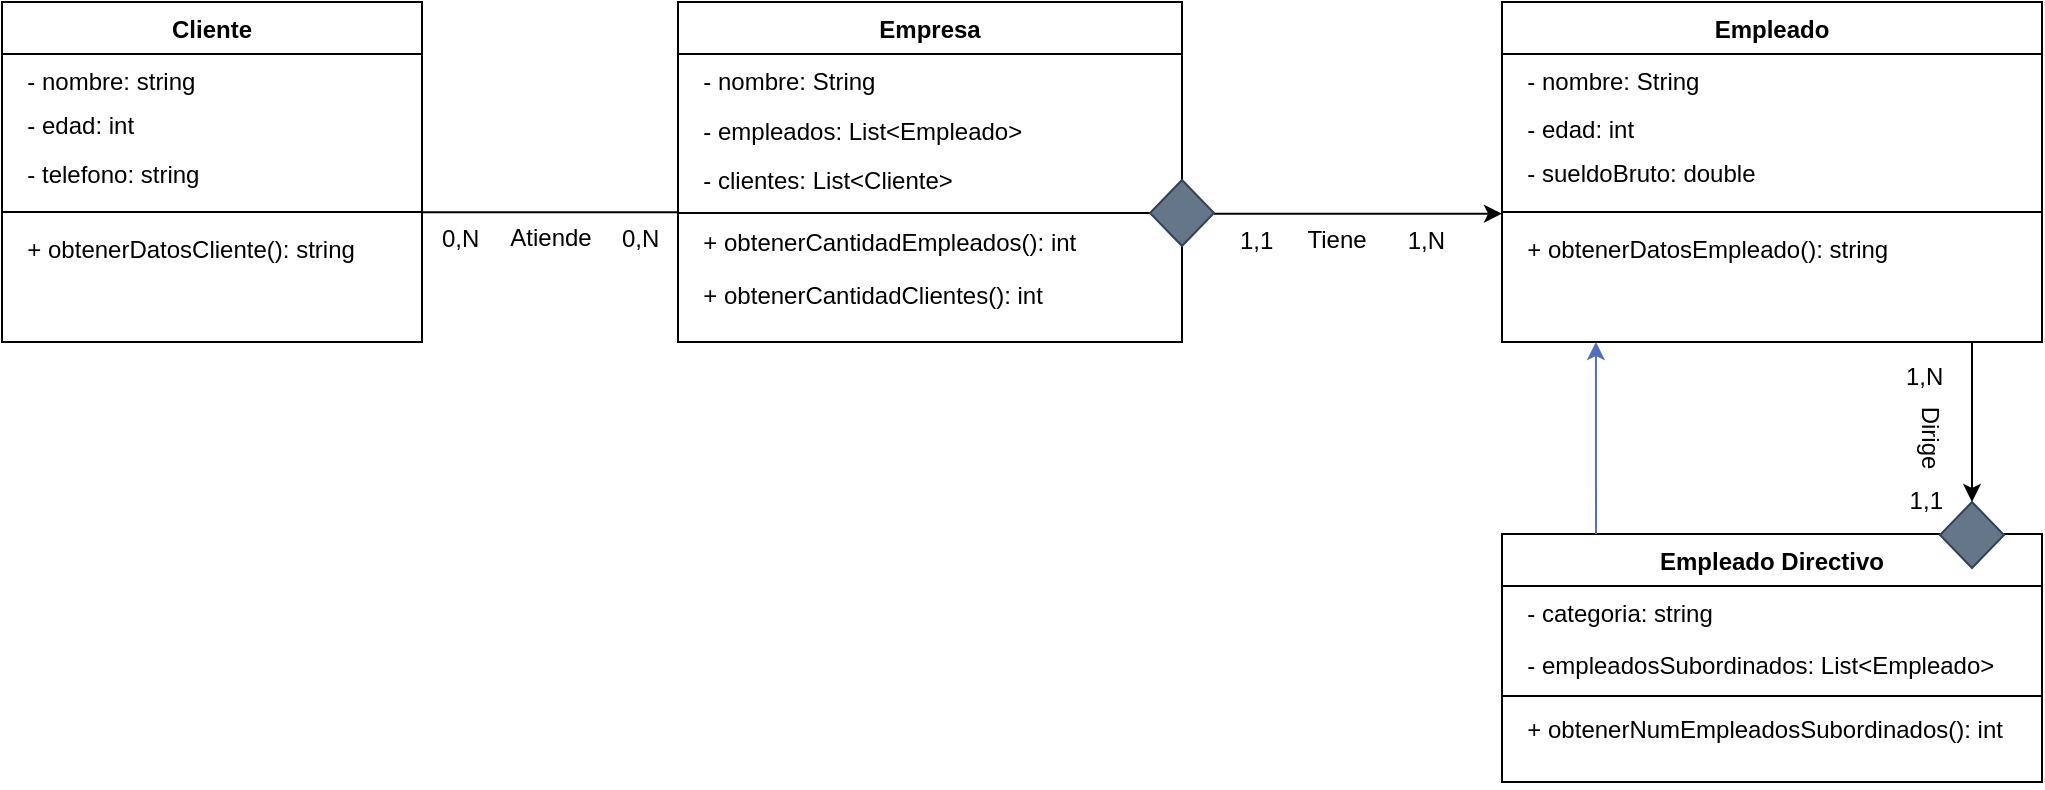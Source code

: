 <mxfile version="24.0.7" type="device">
  <diagram id="C5RBs43oDa-KdzZeNtuy" name="Page-1">
    <mxGraphModel dx="1434" dy="764" grid="1" gridSize="10" guides="1" tooltips="1" connect="1" arrows="1" fold="1" page="1" pageScale="1" pageWidth="827" pageHeight="1169" math="0" shadow="0">
      <root>
        <mxCell id="WIyWlLk6GJQsqaUBKTNV-0" />
        <mxCell id="WIyWlLk6GJQsqaUBKTNV-1" parent="WIyWlLk6GJQsqaUBKTNV-0" />
        <mxCell id="zkfFHV4jXpPFQw0GAbJ--0" value="Cliente" style="swimlane;fontStyle=1;align=center;verticalAlign=top;childLayout=stackLayout;horizontal=1;startSize=26;horizontalStack=0;resizeParent=1;resizeLast=0;collapsible=1;marginBottom=0;rounded=0;shadow=0;strokeWidth=1;" parent="WIyWlLk6GJQsqaUBKTNV-1" vertex="1">
          <mxGeometry x="30" y="150" width="210" height="170" as="geometry">
            <mxRectangle x="220" y="120" width="160" height="26" as="alternateBounds" />
          </mxGeometry>
        </mxCell>
        <mxCell id="5ql5l107fTnoi8Qz-bps-60" value="" style="group" vertex="1" connectable="0" parent="zkfFHV4jXpPFQw0GAbJ--0">
          <mxGeometry y="26" width="210" height="74" as="geometry" />
        </mxCell>
        <mxCell id="zkfFHV4jXpPFQw0GAbJ--1" value="  - nombre: string" style="text;align=left;verticalAlign=top;spacingLeft=4;spacingRight=4;overflow=hidden;rotatable=0;points=[[0,0.5],[1,0.5]];portConstraint=eastwest;" parent="5ql5l107fTnoi8Qz-bps-60" vertex="1">
          <mxGeometry width="210" height="22.07" as="geometry" />
        </mxCell>
        <mxCell id="rkPFh75GbS9HX2MlKbnH-0" value="  - edad: int" style="text;align=left;verticalAlign=top;spacingLeft=4;spacingRight=4;overflow=hidden;rotatable=0;points=[[0,0.5],[1,0.5]];portConstraint=eastwest;" parent="5ql5l107fTnoi8Qz-bps-60" vertex="1">
          <mxGeometry y="22.07" width="210" height="25.965" as="geometry" />
        </mxCell>
        <mxCell id="zkfFHV4jXpPFQw0GAbJ--2" value="  - telefono: string" style="text;align=left;verticalAlign=top;spacingLeft=4;spacingRight=4;overflow=hidden;rotatable=0;points=[[0,0.5],[1,0.5]];portConstraint=eastwest;rounded=0;shadow=0;html=0;" parent="5ql5l107fTnoi8Qz-bps-60" vertex="1">
          <mxGeometry y="46.25" width="210" height="27.75" as="geometry" />
        </mxCell>
        <mxCell id="kReAacIHoSH5smEjMrif-6" value="" style="line;html=1;strokeWidth=1;align=left;verticalAlign=middle;spacingTop=-1;spacingLeft=3;spacingRight=3;rotatable=0;labelPosition=right;points=[];portConstraint=eastwest;" parent="zkfFHV4jXpPFQw0GAbJ--0" vertex="1">
          <mxGeometry y="100" width="210" height="10" as="geometry" />
        </mxCell>
        <mxCell id="5ql5l107fTnoi8Qz-bps-1" value="  + obtenerDatosCliente(): string" style="text;align=left;verticalAlign=top;spacingLeft=4;spacingRight=4;overflow=hidden;rotatable=0;points=[[0,0.5],[1,0.5]];portConstraint=eastwest;rounded=0;shadow=0;html=0;" vertex="1" parent="zkfFHV4jXpPFQw0GAbJ--0">
          <mxGeometry y="110" width="210" height="60" as="geometry" />
        </mxCell>
        <mxCell id="zkfFHV4jXpPFQw0GAbJ--13" value="Empleado" style="swimlane;fontStyle=1;align=center;verticalAlign=top;childLayout=stackLayout;horizontal=1;startSize=26;horizontalStack=0;resizeParent=1;resizeLast=0;collapsible=1;marginBottom=0;rounded=0;shadow=0;strokeWidth=1;" parent="WIyWlLk6GJQsqaUBKTNV-1" vertex="1">
          <mxGeometry x="780" y="150" width="270" height="170" as="geometry">
            <mxRectangle x="340" y="380" width="170" height="26" as="alternateBounds" />
          </mxGeometry>
        </mxCell>
        <mxCell id="5ql5l107fTnoi8Qz-bps-64" value="" style="group" vertex="1" connectable="0" parent="zkfFHV4jXpPFQw0GAbJ--13">
          <mxGeometry y="26" width="270" height="74" as="geometry" />
        </mxCell>
        <mxCell id="rkPFh75GbS9HX2MlKbnH-30" value="  - nombre: String" style="text;align=left;verticalAlign=top;spacingLeft=4;spacingRight=4;overflow=hidden;rotatable=0;points=[[0,0.5],[1,0.5]];portConstraint=eastwest;rounded=0;shadow=0;html=0;" parent="5ql5l107fTnoi8Qz-bps-64" vertex="1">
          <mxGeometry width="270" height="24.192" as="geometry" />
        </mxCell>
        <mxCell id="kReAacIHoSH5smEjMrif-8" value="  - edad: int&#xa;" style="text;align=left;verticalAlign=top;spacingLeft=4;spacingRight=4;overflow=hidden;rotatable=0;points=[[0,0.5],[1,0.5]];portConstraint=eastwest;rounded=0;shadow=0;html=0;" parent="5ql5l107fTnoi8Qz-bps-64" vertex="1">
          <mxGeometry y="24.19" width="270" height="25.81" as="geometry" />
        </mxCell>
        <mxCell id="rkPFh75GbS9HX2MlKbnH-31" value="  - sueldoBruto: double&#xa;" style="text;align=left;verticalAlign=top;spacingLeft=4;spacingRight=4;overflow=hidden;rotatable=0;points=[[0,0.5],[1,0.5]];portConstraint=eastwest;rounded=0;shadow=0;html=0;" parent="5ql5l107fTnoi8Qz-bps-64" vertex="1">
          <mxGeometry y="46.004" width="270" height="21.346" as="geometry" />
        </mxCell>
        <mxCell id="kReAacIHoSH5smEjMrif-5" value="" style="line;html=1;strokeWidth=1;align=left;verticalAlign=middle;spacingTop=-1;spacingLeft=3;spacingRight=3;rotatable=0;labelPosition=right;points=[];portConstraint=eastwest;" parent="zkfFHV4jXpPFQw0GAbJ--13" vertex="1">
          <mxGeometry y="100" width="270" height="10" as="geometry" />
        </mxCell>
        <mxCell id="5ql5l107fTnoi8Qz-bps-58" value="  + obtenerDatosEmpleado(): string" style="text;align=left;verticalAlign=top;spacingLeft=4;spacingRight=4;overflow=hidden;rotatable=0;points=[[0,0.5],[1,0.5]];portConstraint=eastwest;rounded=0;shadow=0;html=0;" vertex="1" parent="zkfFHV4jXpPFQw0GAbJ--13">
          <mxGeometry y="110" width="270" height="40" as="geometry" />
        </mxCell>
        <mxCell id="zkfFHV4jXpPFQw0GAbJ--17" value="Empresa" style="swimlane;fontStyle=1;align=center;verticalAlign=top;childLayout=stackLayout;horizontal=1;startSize=26;horizontalStack=0;resizeParent=1;resizeLast=0;collapsible=1;marginBottom=0;rounded=0;shadow=0;strokeWidth=1;" parent="WIyWlLk6GJQsqaUBKTNV-1" vertex="1">
          <mxGeometry x="368" y="150" width="252" height="170" as="geometry">
            <mxRectangle x="550" y="140" width="160" height="26" as="alternateBounds" />
          </mxGeometry>
        </mxCell>
        <mxCell id="5ql5l107fTnoi8Qz-bps-61" value="" style="group" vertex="1" connectable="0" parent="zkfFHV4jXpPFQw0GAbJ--17">
          <mxGeometry y="26" width="252" height="74" as="geometry" />
        </mxCell>
        <mxCell id="rkPFh75GbS9HX2MlKbnH-1" value="  - nombre: String" style="text;align=left;verticalAlign=top;spacingLeft=4;spacingRight=4;overflow=hidden;rotatable=0;points=[[0,0.5],[1,0.5]];portConstraint=eastwest;" parent="5ql5l107fTnoi8Qz-bps-61" vertex="1">
          <mxGeometry width="252" height="24.192" as="geometry" />
        </mxCell>
        <mxCell id="rkPFh75GbS9HX2MlKbnH-4" value="  - empleados: List&lt;Empleado&gt;" style="text;align=left;verticalAlign=top;spacingLeft=4;spacingRight=4;overflow=hidden;rotatable=0;points=[[0,0.5],[1,0.5]];portConstraint=eastwest;rounded=1;" parent="5ql5l107fTnoi8Qz-bps-61" vertex="1">
          <mxGeometry y="25.191" width="252" height="28.666" as="geometry" />
        </mxCell>
        <mxCell id="5ql5l107fTnoi8Qz-bps-0" value="  - clientes: List&lt;Cliente&gt;" style="text;align=left;verticalAlign=top;spacingLeft=4;spacingRight=4;overflow=hidden;rotatable=0;points=[[0,0.5],[1,0.5]];portConstraint=eastwest;rounded=1;" vertex="1" parent="5ql5l107fTnoi8Qz-bps-61">
          <mxGeometry y="49.571" width="252" height="21.346" as="geometry" />
        </mxCell>
        <mxCell id="5ql5l107fTnoi8Qz-bps-63" value="" style="group" vertex="1" connectable="0" parent="zkfFHV4jXpPFQw0GAbJ--17">
          <mxGeometry y="100" width="252" height="60" as="geometry" />
        </mxCell>
        <mxCell id="5ql5l107fTnoi8Qz-bps-62" value="" style="group" vertex="1" connectable="0" parent="5ql5l107fTnoi8Qz-bps-63">
          <mxGeometry width="252" height="33.113" as="geometry" />
        </mxCell>
        <mxCell id="rkPFh75GbS9HX2MlKbnH-26" value="  + obtenerCantidadEmpleados(): int&#xa;" style="text;align=left;verticalAlign=top;spacingLeft=4;spacingRight=4;overflow=hidden;rotatable=0;points=[[0,0.5],[1,0.5]];portConstraint=eastwest;" parent="5ql5l107fTnoi8Qz-bps-62" vertex="1">
          <mxGeometry y="6.623" width="252" height="19.868" as="geometry" />
        </mxCell>
        <mxCell id="rkPFh75GbS9HX2MlKbnH-25" value="" style="line;html=1;strokeWidth=1;align=left;verticalAlign=middle;spacingTop=-1;spacingLeft=3;spacingRight=3;rotatable=0;labelPosition=right;points=[];portConstraint=eastwest;" parent="5ql5l107fTnoi8Qz-bps-62" vertex="1">
          <mxGeometry width="252" height="11.038" as="geometry" />
        </mxCell>
        <mxCell id="rkPFh75GbS9HX2MlKbnH-28" value="  + obtenerCantidadClientes(): int" style="text;align=left;verticalAlign=top;spacingLeft=4;spacingRight=4;overflow=hidden;rotatable=0;points=[[0,0.5],[1,0.5]];portConstraint=eastwest;rounded=0;shadow=0;html=0;" parent="5ql5l107fTnoi8Qz-bps-63" vertex="1">
          <mxGeometry y="33.113" width="252" height="26.887" as="geometry" />
        </mxCell>
        <mxCell id="rkPFh75GbS9HX2MlKbnH-32" value="1,1" style="resizable=0;align=left;verticalAlign=bottom;labelBackgroundColor=none;fontSize=12;" parent="WIyWlLk6GJQsqaUBKTNV-1" connectable="0" vertex="1">
          <mxGeometry x="647" y="277.999" as="geometry" />
        </mxCell>
        <mxCell id="rkPFh75GbS9HX2MlKbnH-33" value="1,N" style="resizable=0;align=right;verticalAlign=bottom;labelBackgroundColor=none;fontSize=12;" parent="WIyWlLk6GJQsqaUBKTNV-1" connectable="0" vertex="1">
          <mxGeometry x="752.996" y="277.999" as="geometry" />
        </mxCell>
        <mxCell id="rkPFh75GbS9HX2MlKbnH-34" value="Tiene" style="text;html=1;resizable=0;points=[];;align=center;verticalAlign=middle;labelBackgroundColor=none;rounded=0;shadow=0;strokeWidth=1;fontSize=12;" parent="WIyWlLk6GJQsqaUBKTNV-1" vertex="1" connectable="0">
          <mxGeometry x="697.002" y="268.999" as="geometry">
            <mxPoint as="offset" />
          </mxGeometry>
        </mxCell>
        <mxCell id="5ql5l107fTnoi8Qz-bps-8" value="" style="endArrow=none;endSize=6;endFill=0;shadow=0;strokeWidth=1;rounded=0;curved=0;edgeStyle=elbowEdgeStyle;elbow=vertical;strokeColor=default;entryX=1;entryY=0.5;entryDx=0;entryDy=0;startArrow=classic;startFill=1;" edge="1" parent="WIyWlLk6GJQsqaUBKTNV-1" target="5ql5l107fTnoi8Qz-bps-7">
          <mxGeometry width="160" relative="1" as="geometry">
            <mxPoint x="780" y="255.83" as="sourcePoint" />
            <mxPoint x="650" y="255.83" as="targetPoint" />
            <Array as="points">
              <mxPoint x="700" y="255.83" />
            </Array>
          </mxGeometry>
        </mxCell>
        <mxCell id="5ql5l107fTnoi8Qz-bps-7" value="" style="rhombus;whiteSpace=wrap;html=1;fillColor=#647687;fontColor=#ffffff;strokeColor=#314354;" vertex="1" parent="WIyWlLk6GJQsqaUBKTNV-1">
          <mxGeometry x="604" y="239" width="32" height="33" as="geometry" />
        </mxCell>
        <mxCell id="5ql5l107fTnoi8Qz-bps-14" value="Empleado Directivo" style="swimlane;fontStyle=1;align=center;verticalAlign=top;childLayout=stackLayout;horizontal=1;startSize=26;horizontalStack=0;resizeParent=1;resizeLast=0;collapsible=1;marginBottom=0;rounded=0;shadow=0;strokeWidth=1;" vertex="1" parent="WIyWlLk6GJQsqaUBKTNV-1">
          <mxGeometry x="780" y="416" width="270" height="124" as="geometry">
            <mxRectangle x="130" y="380" width="160" height="26" as="alternateBounds" />
          </mxGeometry>
        </mxCell>
        <mxCell id="5ql5l107fTnoi8Qz-bps-15" value="  - categoria: string" style="text;align=left;verticalAlign=top;spacingLeft=4;spacingRight=4;overflow=hidden;rotatable=0;points=[[0,0.5],[1,0.5]];portConstraint=eastwest;" vertex="1" parent="5ql5l107fTnoi8Qz-bps-14">
          <mxGeometry y="26" width="270" height="26" as="geometry" />
        </mxCell>
        <mxCell id="5ql5l107fTnoi8Qz-bps-16" value="  - empleadosSubordinados: List&lt;Empleado&gt;" style="text;align=left;verticalAlign=top;spacingLeft=4;spacingRight=4;overflow=hidden;rotatable=0;points=[[0,0.5],[1,0.5]];portConstraint=eastwest;rounded=0;shadow=0;html=0;" vertex="1" parent="5ql5l107fTnoi8Qz-bps-14">
          <mxGeometry y="52" width="270" height="26" as="geometry" />
        </mxCell>
        <mxCell id="5ql5l107fTnoi8Qz-bps-18" value="" style="line;html=1;strokeWidth=1;align=left;verticalAlign=middle;spacingTop=-1;spacingLeft=3;spacingRight=3;rotatable=0;labelPosition=right;points=[];portConstraint=eastwest;" vertex="1" parent="5ql5l107fTnoi8Qz-bps-14">
          <mxGeometry y="78" width="270" height="6" as="geometry" />
        </mxCell>
        <mxCell id="5ql5l107fTnoi8Qz-bps-56" value="  + obtenerNumEmpleadosSubordinados(): int&#xa;" style="text;align=left;verticalAlign=top;spacingLeft=4;spacingRight=4;overflow=hidden;rotatable=0;points=[[0,0.5],[1,0.5]];portConstraint=eastwest;" vertex="1" parent="5ql5l107fTnoi8Qz-bps-14">
          <mxGeometry y="84" width="270" height="40" as="geometry" />
        </mxCell>
        <mxCell id="5ql5l107fTnoi8Qz-bps-23" value="" style="endArrow=classic;html=1;rounded=0;exitX=0.25;exitY=0;exitDx=0;exitDy=0;entryX=0.148;entryY=1;entryDx=0;entryDy=0;entryPerimeter=0;fillColor=#dae8fc;strokeColor=#526FBF;" edge="1" parent="WIyWlLk6GJQsqaUBKTNV-1">
          <mxGeometry width="50" height="50" relative="1" as="geometry">
            <mxPoint x="827" y="416" as="sourcePoint" />
            <mxPoint x="826.96" y="320" as="targetPoint" />
          </mxGeometry>
        </mxCell>
        <mxCell id="5ql5l107fTnoi8Qz-bps-24" value="" style="rhombus;whiteSpace=wrap;html=1;fillColor=#647687;fontColor=#ffffff;strokeColor=#314354;" vertex="1" parent="WIyWlLk6GJQsqaUBKTNV-1">
          <mxGeometry x="999" y="400" width="32" height="33" as="geometry" />
        </mxCell>
        <mxCell id="5ql5l107fTnoi8Qz-bps-31" style="rounded=0;orthogonalLoop=1;jettySize=auto;html=1;entryX=0.5;entryY=0;entryDx=0;entryDy=0;" edge="1" parent="WIyWlLk6GJQsqaUBKTNV-1" target="5ql5l107fTnoi8Qz-bps-24">
          <mxGeometry relative="1" as="geometry">
            <mxPoint x="1015" y="320" as="sourcePoint" />
          </mxGeometry>
        </mxCell>
        <mxCell id="5ql5l107fTnoi8Qz-bps-44" value="1,1" style="resizable=0;align=right;verticalAlign=bottom;labelBackgroundColor=none;fontSize=12;" connectable="0" vertex="1" parent="WIyWlLk6GJQsqaUBKTNV-1">
          <mxGeometry x="1001.996" y="407.999" as="geometry" />
        </mxCell>
        <mxCell id="5ql5l107fTnoi8Qz-bps-49" value="1,N" style="resizable=0;align=left;verticalAlign=bottom;labelBackgroundColor=none;fontSize=12;" connectable="0" vertex="1" parent="WIyWlLk6GJQsqaUBKTNV-1">
          <mxGeometry x="980" y="345.999" as="geometry" />
        </mxCell>
        <mxCell id="5ql5l107fTnoi8Qz-bps-50" value="0,N" style="resizable=0;align=left;verticalAlign=bottom;labelBackgroundColor=none;fontSize=12;" connectable="0" vertex="1" parent="WIyWlLk6GJQsqaUBKTNV-1">
          <mxGeometry x="338" y="277" as="geometry" />
        </mxCell>
        <mxCell id="5ql5l107fTnoi8Qz-bps-53" style="rounded=0;orthogonalLoop=1;jettySize=auto;html=1;strokeColor=default;endArrow=none;endFill=0;entryX=0.001;entryY=0.506;entryDx=0;entryDy=0;entryPerimeter=0;exitX=1.001;exitY=1.003;exitDx=0;exitDy=0;exitPerimeter=0;" edge="1" parent="WIyWlLk6GJQsqaUBKTNV-1">
          <mxGeometry relative="1" as="geometry">
            <mxPoint x="240.21" y="255.083" as="sourcePoint" />
            <mxPoint x="368.252" y="255.12" as="targetPoint" />
          </mxGeometry>
        </mxCell>
        <mxCell id="5ql5l107fTnoi8Qz-bps-54" value="0,N" style="resizable=0;align=left;verticalAlign=bottom;labelBackgroundColor=none;fontSize=12;" connectable="0" vertex="1" parent="WIyWlLk6GJQsqaUBKTNV-1">
          <mxGeometry x="248" y="277" as="geometry" />
        </mxCell>
        <mxCell id="5ql5l107fTnoi8Qz-bps-57" value="Atiende" style="text;html=1;resizable=0;points=[];;align=center;verticalAlign=middle;labelBackgroundColor=none;rounded=0;shadow=0;strokeWidth=1;fontSize=12;" vertex="1" connectable="0" parent="WIyWlLk6GJQsqaUBKTNV-1">
          <mxGeometry x="304.002" y="267.999" as="geometry">
            <mxPoint as="offset" />
          </mxGeometry>
        </mxCell>
        <mxCell id="5ql5l107fTnoi8Qz-bps-59" value="Dirige" style="text;html=1;resizable=0;points=[];;align=center;verticalAlign=middle;labelBackgroundColor=none;rounded=0;shadow=0;strokeWidth=1;fontSize=12;rotation=90;" vertex="1" connectable="0" parent="WIyWlLk6GJQsqaUBKTNV-1">
          <mxGeometry x="993.002" y="374.999" as="geometry">
            <mxPoint x="-8" y="-1" as="offset" />
          </mxGeometry>
        </mxCell>
      </root>
    </mxGraphModel>
  </diagram>
</mxfile>
